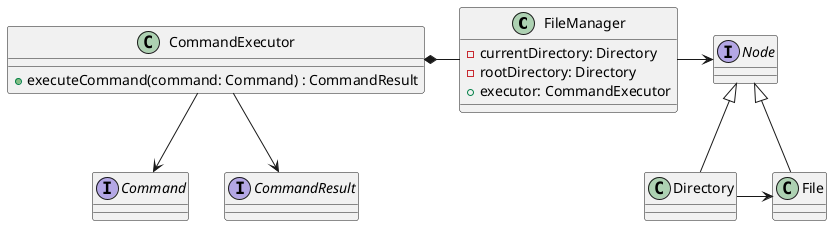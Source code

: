 @startuml
class FileManager {
    - currentDirectory: Directory
    - rootDirectory: Directory
    + executor: CommandExecutor
}

interface Node {
}

class Directory {
}

class File {
}

class CommandExecutor {
    + executeCommand(command: Command) : CommandResult
}

interface Command {
}

interface CommandResult {
}

FileManager -> Node

Node <|-- Directory
Node <|-- File
Directory -> File
CommandExecutor *- FileManager
CommandExecutor --> Command
CommandExecutor --> CommandResult
@enduml